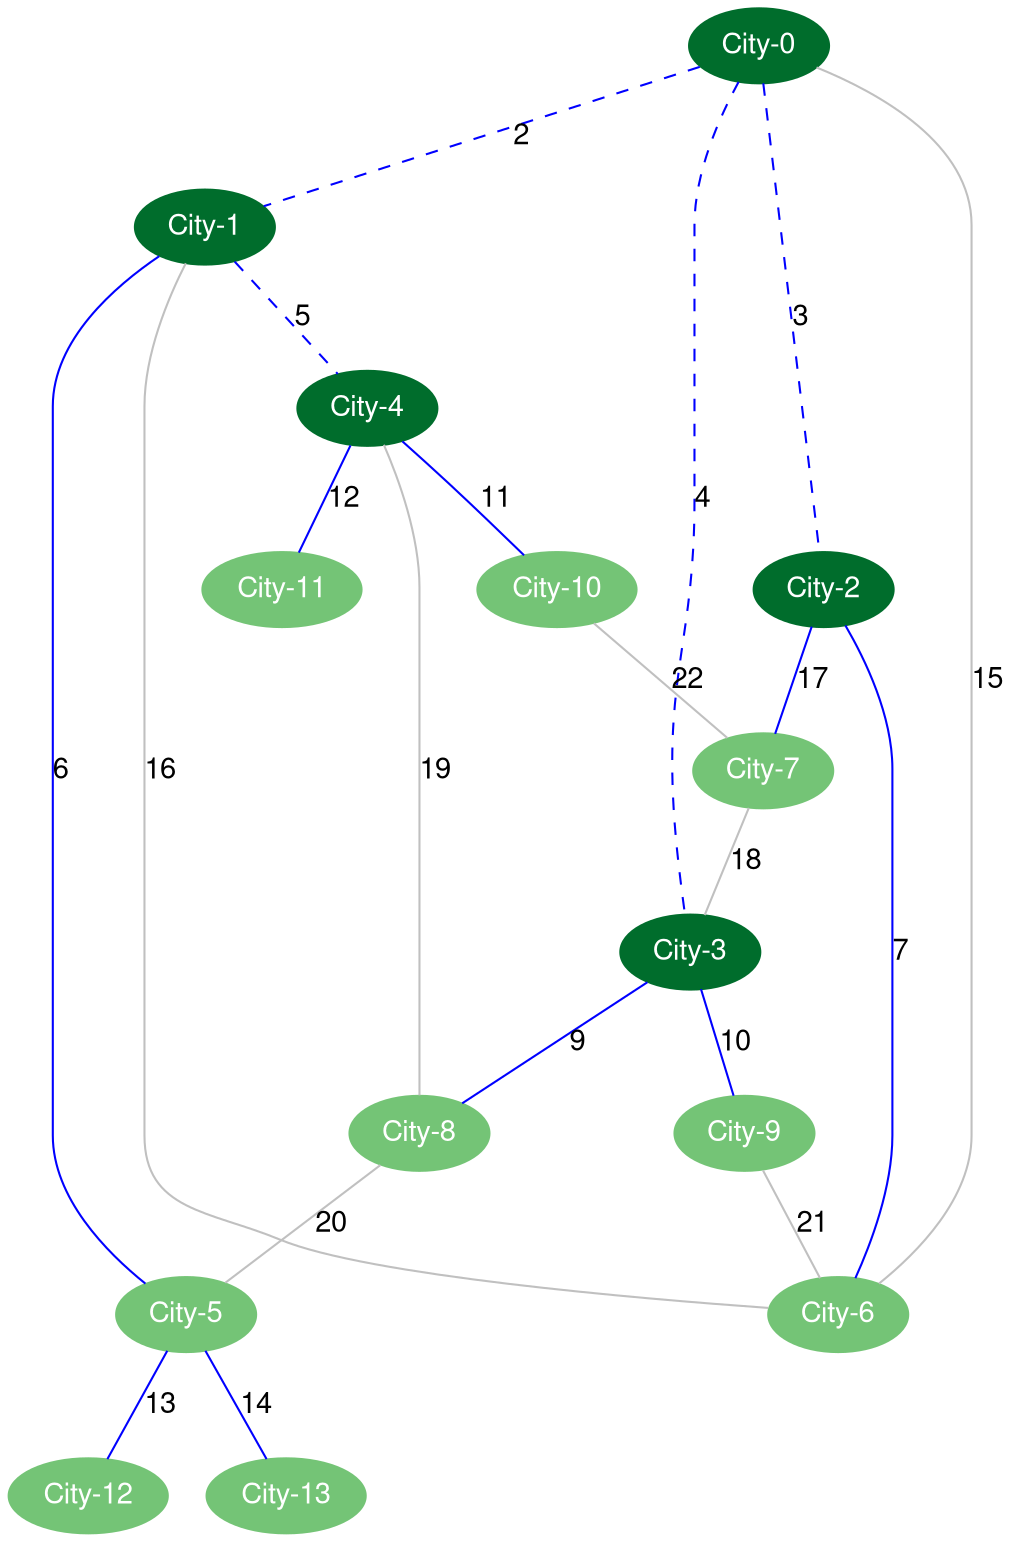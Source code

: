 strict graph G{    fontname="Helvetica,Arial,sans-serif"
    node [fontname="Helvetica,Arial,sans-serif",colorscheme=greens9]
    edge [fontname="Helvetica,Arial,sans-serif"]
0 [label="City-0", style=filled, color=8,fontcolor=white]
1 [label="City-1", style=filled, color=8,fontcolor=white]
2 [label="City-2", style=filled, color=8,fontcolor=white]
3 [label="City-3", style=filled, color=8,fontcolor=white]
4 [label="City-4", style=filled, color=8,fontcolor=white]
5 [label="City-5", style=filled, color=5,fontcolor=white]
6 [label="City-6", style=filled, color=5,fontcolor=white]
7 [label="City-7", style=filled, color=5,fontcolor=white]
8 [label="City-8", style=filled, color=5,fontcolor=white]
9 [label="City-9", style=filled, color=5,fontcolor=white]
10 [label="City-10", style=filled, color=5,fontcolor=white]
11 [label="City-11", style=filled, color=5,fontcolor=white]
12 [label="City-12", style=filled, color=5,fontcolor=white]
13 [label="City-13", style=filled, color=5,fontcolor=white]
0 -- 1 [label=2, style=dashed, color=gray]
0 -- 2 [label=3, style=dashed, color=gray]
0 -- 3 [label=4, style=dashed, color=gray]
1 -- 4 [label=5, style=dashed, color=gray]
1 -- 5 [label=6, style=line, color=gray]
2 -- 6 [label=7, style=line, color=gray]
2 -- 7 [label=8, style=line, color=gray]
3 -- 8 [label=9, style=line, color=gray]
3 -- 9 [label=10, style=line, color=gray]
4 -- 10 [label=11, style=line, color=gray]
4 -- 11 [label=12, style=line, color=gray]
5 -- 12 [label=13, style=line, color=gray]
5 -- 13 [label=14, style=line, color=gray]
6 -- 0 [label=15, style=line, color=gray]
6 -- 1 [label=16, style=line, color=gray]
7 -- 2 [label=17, style=line, color=gray]
7 -- 3 [label=18, style=line, color=gray]
8 -- 4 [label=19, style=line, color=gray]
8 -- 5 [label=20, style=line, color=gray]
9 -- 6 [label=21, style=line, color=gray]
10 -- 7 [label=22, style=line, color=gray]
1 -- 4 [label=5, style=dashed, color=blue]
0 -- 3 [label=4, style=dashed, color=blue]
0 -- 2 [label=3, style=dashed, color=blue]
0 -- 1 [label=2, style=dashed, color=blue]
5 -- 1 [label=6, style=line, color=blue]
6 -- 2 [label=7, style=line, color=blue]
7 -- 2 [label=8, style=line, color=blue]
7 -- 2 [label=17, style=line, color=blue]
8 -- 3 [label=9, style=line, color=blue]
9 -- 3 [label=10, style=line, color=blue]
10 -- 4 [label=11, style=line, color=blue]
11 -- 4 [label=12, style=line, color=blue]
12 -- 5 [label=13, style=line, color=blue]
5 -- 1 [label=6, style=line, color=blue]
13 -- 5 [label=14, style=line, color=blue]
5 -- 1 [label=6, style=line, color=blue]
}